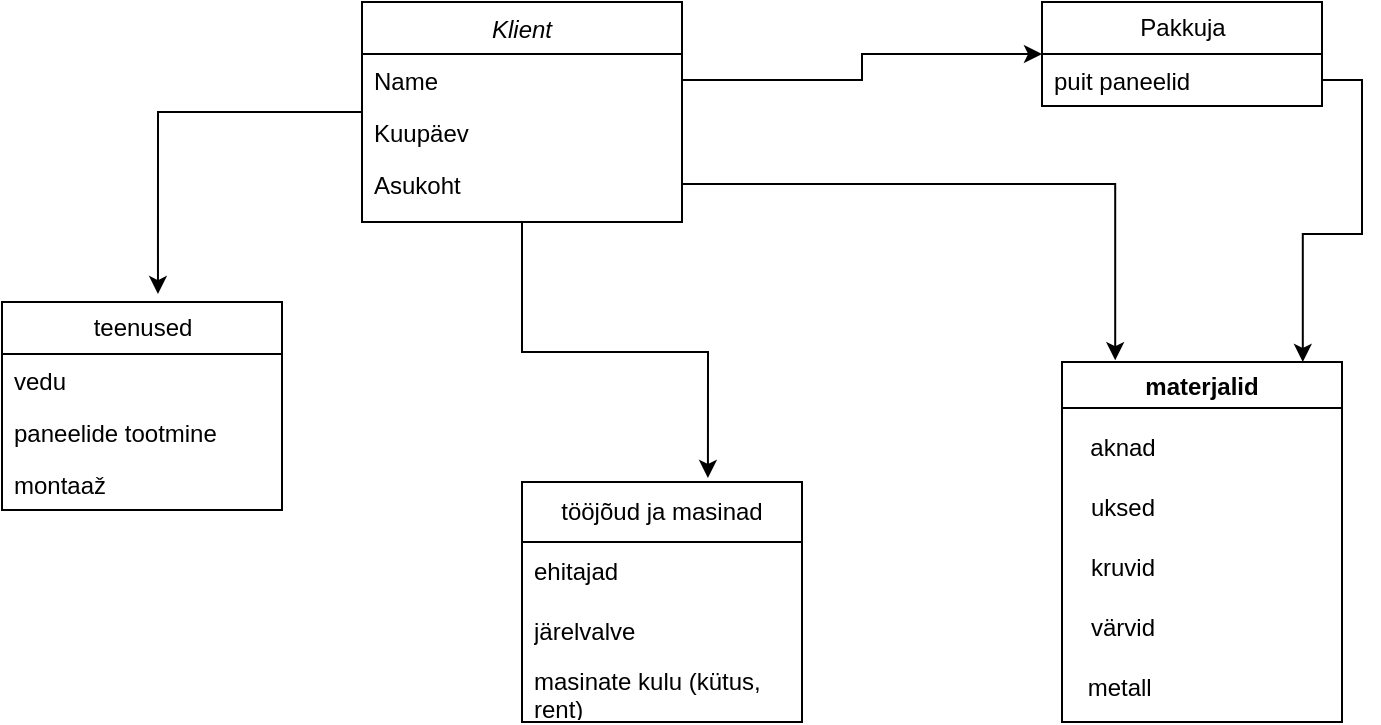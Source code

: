 <mxfile version="24.7.17">
  <diagram id="C5RBs43oDa-KdzZeNtuy" name="Page-1">
    <mxGraphModel dx="754" dy="1187" grid="1" gridSize="10" guides="1" tooltips="1" connect="1" arrows="1" fold="1" page="1" pageScale="1" pageWidth="827" pageHeight="1169" math="0" shadow="0">
      <root>
        <mxCell id="WIyWlLk6GJQsqaUBKTNV-0" />
        <mxCell id="WIyWlLk6GJQsqaUBKTNV-1" parent="WIyWlLk6GJQsqaUBKTNV-0" />
        <mxCell id="zkfFHV4jXpPFQw0GAbJ--0" value="Klient" style="swimlane;fontStyle=2;align=center;verticalAlign=top;childLayout=stackLayout;horizontal=1;startSize=26;horizontalStack=0;resizeParent=1;resizeLast=0;collapsible=1;marginBottom=0;rounded=0;shadow=0;strokeWidth=1;" parent="WIyWlLk6GJQsqaUBKTNV-1" vertex="1">
          <mxGeometry x="220" y="120" width="160" height="110" as="geometry">
            <mxRectangle x="230" y="140" width="160" height="26" as="alternateBounds" />
          </mxGeometry>
        </mxCell>
        <mxCell id="zkfFHV4jXpPFQw0GAbJ--1" value="Name" style="text;align=left;verticalAlign=top;spacingLeft=4;spacingRight=4;overflow=hidden;rotatable=0;points=[[0,0.5],[1,0.5]];portConstraint=eastwest;" parent="zkfFHV4jXpPFQw0GAbJ--0" vertex="1">
          <mxGeometry y="26" width="160" height="26" as="geometry" />
        </mxCell>
        <mxCell id="zkfFHV4jXpPFQw0GAbJ--2" value="Kuupäev" style="text;align=left;verticalAlign=top;spacingLeft=4;spacingRight=4;overflow=hidden;rotatable=0;points=[[0,0.5],[1,0.5]];portConstraint=eastwest;rounded=0;shadow=0;html=0;" parent="zkfFHV4jXpPFQw0GAbJ--0" vertex="1">
          <mxGeometry y="52" width="160" height="26" as="geometry" />
        </mxCell>
        <mxCell id="zkfFHV4jXpPFQw0GAbJ--3" value="Asukoht" style="text;align=left;verticalAlign=top;spacingLeft=4;spacingRight=4;overflow=hidden;rotatable=0;points=[[0,0.5],[1,0.5]];portConstraint=eastwest;rounded=0;shadow=0;html=0;" parent="zkfFHV4jXpPFQw0GAbJ--0" vertex="1">
          <mxGeometry y="78" width="160" height="26" as="geometry" />
        </mxCell>
        <mxCell id="Ns8wrnlkhFZZJU5Z3Vt1-5" value="Pakkuja" style="swimlane;fontStyle=0;childLayout=stackLayout;horizontal=1;startSize=26;fillColor=none;horizontalStack=0;resizeParent=1;resizeParentMax=0;resizeLast=0;collapsible=1;marginBottom=0;html=1;" vertex="1" parent="WIyWlLk6GJQsqaUBKTNV-1">
          <mxGeometry x="560" y="120" width="140" height="52" as="geometry" />
        </mxCell>
        <mxCell id="Ns8wrnlkhFZZJU5Z3Vt1-7" value="puit paneelid&amp;nbsp;" style="text;strokeColor=none;fillColor=none;align=left;verticalAlign=top;spacingLeft=4;spacingRight=4;overflow=hidden;rotatable=0;points=[[0,0.5],[1,0.5]];portConstraint=eastwest;whiteSpace=wrap;html=1;" vertex="1" parent="Ns8wrnlkhFZZJU5Z3Vt1-5">
          <mxGeometry y="26" width="140" height="26" as="geometry" />
        </mxCell>
        <mxCell id="Ns8wrnlkhFZZJU5Z3Vt1-15" value="teenused" style="swimlane;fontStyle=0;childLayout=stackLayout;horizontal=1;startSize=26;fillColor=none;horizontalStack=0;resizeParent=1;resizeParentMax=0;resizeLast=0;collapsible=1;marginBottom=0;html=1;" vertex="1" parent="WIyWlLk6GJQsqaUBKTNV-1">
          <mxGeometry x="40" y="270" width="140" height="104" as="geometry" />
        </mxCell>
        <mxCell id="Ns8wrnlkhFZZJU5Z3Vt1-16" value="vedu" style="text;strokeColor=none;fillColor=none;align=left;verticalAlign=top;spacingLeft=4;spacingRight=4;overflow=hidden;rotatable=0;points=[[0,0.5],[1,0.5]];portConstraint=eastwest;whiteSpace=wrap;html=1;" vertex="1" parent="Ns8wrnlkhFZZJU5Z3Vt1-15">
          <mxGeometry y="26" width="140" height="26" as="geometry" />
        </mxCell>
        <mxCell id="Ns8wrnlkhFZZJU5Z3Vt1-17" value="paneelide tootmine" style="text;strokeColor=none;fillColor=none;align=left;verticalAlign=top;spacingLeft=4;spacingRight=4;overflow=hidden;rotatable=0;points=[[0,0.5],[1,0.5]];portConstraint=eastwest;whiteSpace=wrap;html=1;" vertex="1" parent="Ns8wrnlkhFZZJU5Z3Vt1-15">
          <mxGeometry y="52" width="140" height="26" as="geometry" />
        </mxCell>
        <mxCell id="Ns8wrnlkhFZZJU5Z3Vt1-18" value="montaaž" style="text;strokeColor=none;fillColor=none;align=left;verticalAlign=top;spacingLeft=4;spacingRight=4;overflow=hidden;rotatable=0;points=[[0,0.5],[1,0.5]];portConstraint=eastwest;whiteSpace=wrap;html=1;" vertex="1" parent="Ns8wrnlkhFZZJU5Z3Vt1-15">
          <mxGeometry y="78" width="140" height="26" as="geometry" />
        </mxCell>
        <mxCell id="Ns8wrnlkhFZZJU5Z3Vt1-27" value="materjalid" style="swimlane;" vertex="1" parent="WIyWlLk6GJQsqaUBKTNV-1">
          <mxGeometry x="570" y="300" width="140" height="180" as="geometry" />
        </mxCell>
        <mxCell id="Ns8wrnlkhFZZJU5Z3Vt1-28" value="aknad" style="text;html=1;align=center;verticalAlign=middle;resizable=0;points=[];autosize=1;strokeColor=none;fillColor=none;" vertex="1" parent="Ns8wrnlkhFZZJU5Z3Vt1-27">
          <mxGeometry y="28" width="60" height="30" as="geometry" />
        </mxCell>
        <mxCell id="Ns8wrnlkhFZZJU5Z3Vt1-29" value="uksed" style="text;html=1;align=center;verticalAlign=middle;resizable=0;points=[];autosize=1;strokeColor=none;fillColor=none;" vertex="1" parent="Ns8wrnlkhFZZJU5Z3Vt1-27">
          <mxGeometry y="58" width="60" height="30" as="geometry" />
        </mxCell>
        <mxCell id="Ns8wrnlkhFZZJU5Z3Vt1-30" value="kruvid" style="text;html=1;align=center;verticalAlign=middle;resizable=0;points=[];autosize=1;strokeColor=none;fillColor=none;" vertex="1" parent="Ns8wrnlkhFZZJU5Z3Vt1-27">
          <mxGeometry y="88" width="60" height="30" as="geometry" />
        </mxCell>
        <mxCell id="Ns8wrnlkhFZZJU5Z3Vt1-31" value="värvid" style="text;html=1;align=center;verticalAlign=middle;resizable=0;points=[];autosize=1;strokeColor=none;fillColor=none;" vertex="1" parent="Ns8wrnlkhFZZJU5Z3Vt1-27">
          <mxGeometry y="118" width="60" height="30" as="geometry" />
        </mxCell>
        <mxCell id="Ns8wrnlkhFZZJU5Z3Vt1-32" value="metall&amp;nbsp;" style="text;html=1;align=center;verticalAlign=middle;resizable=0;points=[];autosize=1;strokeColor=none;fillColor=none;" vertex="1" parent="Ns8wrnlkhFZZJU5Z3Vt1-27">
          <mxGeometry y="148" width="60" height="30" as="geometry" />
        </mxCell>
        <mxCell id="Ns8wrnlkhFZZJU5Z3Vt1-33" style="edgeStyle=orthogonalEdgeStyle;rounded=0;orthogonalLoop=1;jettySize=auto;html=1;entryX=0.19;entryY=-0.005;entryDx=0;entryDy=0;entryPerimeter=0;" edge="1" parent="WIyWlLk6GJQsqaUBKTNV-1" source="zkfFHV4jXpPFQw0GAbJ--3" target="Ns8wrnlkhFZZJU5Z3Vt1-27">
          <mxGeometry relative="1" as="geometry" />
        </mxCell>
        <mxCell id="Ns8wrnlkhFZZJU5Z3Vt1-34" style="edgeStyle=orthogonalEdgeStyle;rounded=0;orthogonalLoop=1;jettySize=auto;html=1;entryX=0;entryY=0.5;entryDx=0;entryDy=0;" edge="1" parent="WIyWlLk6GJQsqaUBKTNV-1" source="zkfFHV4jXpPFQw0GAbJ--1" target="Ns8wrnlkhFZZJU5Z3Vt1-5">
          <mxGeometry relative="1" as="geometry" />
        </mxCell>
        <mxCell id="Ns8wrnlkhFZZJU5Z3Vt1-35" style="edgeStyle=orthogonalEdgeStyle;rounded=0;orthogonalLoop=1;jettySize=auto;html=1;entryX=0.557;entryY=-0.038;entryDx=0;entryDy=0;entryPerimeter=0;" edge="1" parent="WIyWlLk6GJQsqaUBKTNV-1" source="zkfFHV4jXpPFQw0GAbJ--0" target="Ns8wrnlkhFZZJU5Z3Vt1-15">
          <mxGeometry relative="1" as="geometry" />
        </mxCell>
        <mxCell id="Ns8wrnlkhFZZJU5Z3Vt1-36" style="edgeStyle=orthogonalEdgeStyle;rounded=0;orthogonalLoop=1;jettySize=auto;html=1;entryX=0.86;entryY=0;entryDx=0;entryDy=0;entryPerimeter=0;" edge="1" parent="WIyWlLk6GJQsqaUBKTNV-1" source="Ns8wrnlkhFZZJU5Z3Vt1-7" target="Ns8wrnlkhFZZJU5Z3Vt1-27">
          <mxGeometry relative="1" as="geometry" />
        </mxCell>
        <mxCell id="Ns8wrnlkhFZZJU5Z3Vt1-38" value="tööjõud ja masinad" style="swimlane;fontStyle=0;childLayout=stackLayout;horizontal=1;startSize=30;horizontalStack=0;resizeParent=1;resizeParentMax=0;resizeLast=0;collapsible=1;marginBottom=0;whiteSpace=wrap;html=1;" vertex="1" parent="WIyWlLk6GJQsqaUBKTNV-1">
          <mxGeometry x="300" y="360" width="140" height="120" as="geometry" />
        </mxCell>
        <mxCell id="Ns8wrnlkhFZZJU5Z3Vt1-39" value="ehitajad" style="text;strokeColor=none;fillColor=none;align=left;verticalAlign=middle;spacingLeft=4;spacingRight=4;overflow=hidden;points=[[0,0.5],[1,0.5]];portConstraint=eastwest;rotatable=0;whiteSpace=wrap;html=1;" vertex="1" parent="Ns8wrnlkhFZZJU5Z3Vt1-38">
          <mxGeometry y="30" width="140" height="30" as="geometry" />
        </mxCell>
        <mxCell id="Ns8wrnlkhFZZJU5Z3Vt1-40" value="järelvalve" style="text;strokeColor=none;fillColor=none;align=left;verticalAlign=middle;spacingLeft=4;spacingRight=4;overflow=hidden;points=[[0,0.5],[1,0.5]];portConstraint=eastwest;rotatable=0;whiteSpace=wrap;html=1;" vertex="1" parent="Ns8wrnlkhFZZJU5Z3Vt1-38">
          <mxGeometry y="60" width="140" height="30" as="geometry" />
        </mxCell>
        <mxCell id="Ns8wrnlkhFZZJU5Z3Vt1-41" value="masinate kulu (kütus, rent)" style="text;strokeColor=none;fillColor=none;align=left;verticalAlign=middle;spacingLeft=4;spacingRight=4;overflow=hidden;points=[[0,0.5],[1,0.5]];portConstraint=eastwest;rotatable=0;whiteSpace=wrap;html=1;" vertex="1" parent="Ns8wrnlkhFZZJU5Z3Vt1-38">
          <mxGeometry y="90" width="140" height="30" as="geometry" />
        </mxCell>
        <mxCell id="Ns8wrnlkhFZZJU5Z3Vt1-42" style="edgeStyle=orthogonalEdgeStyle;rounded=0;orthogonalLoop=1;jettySize=auto;html=1;entryX=0.664;entryY=-0.017;entryDx=0;entryDy=0;entryPerimeter=0;" edge="1" parent="WIyWlLk6GJQsqaUBKTNV-1" source="zkfFHV4jXpPFQw0GAbJ--0" target="Ns8wrnlkhFZZJU5Z3Vt1-38">
          <mxGeometry relative="1" as="geometry" />
        </mxCell>
      </root>
    </mxGraphModel>
  </diagram>
</mxfile>
